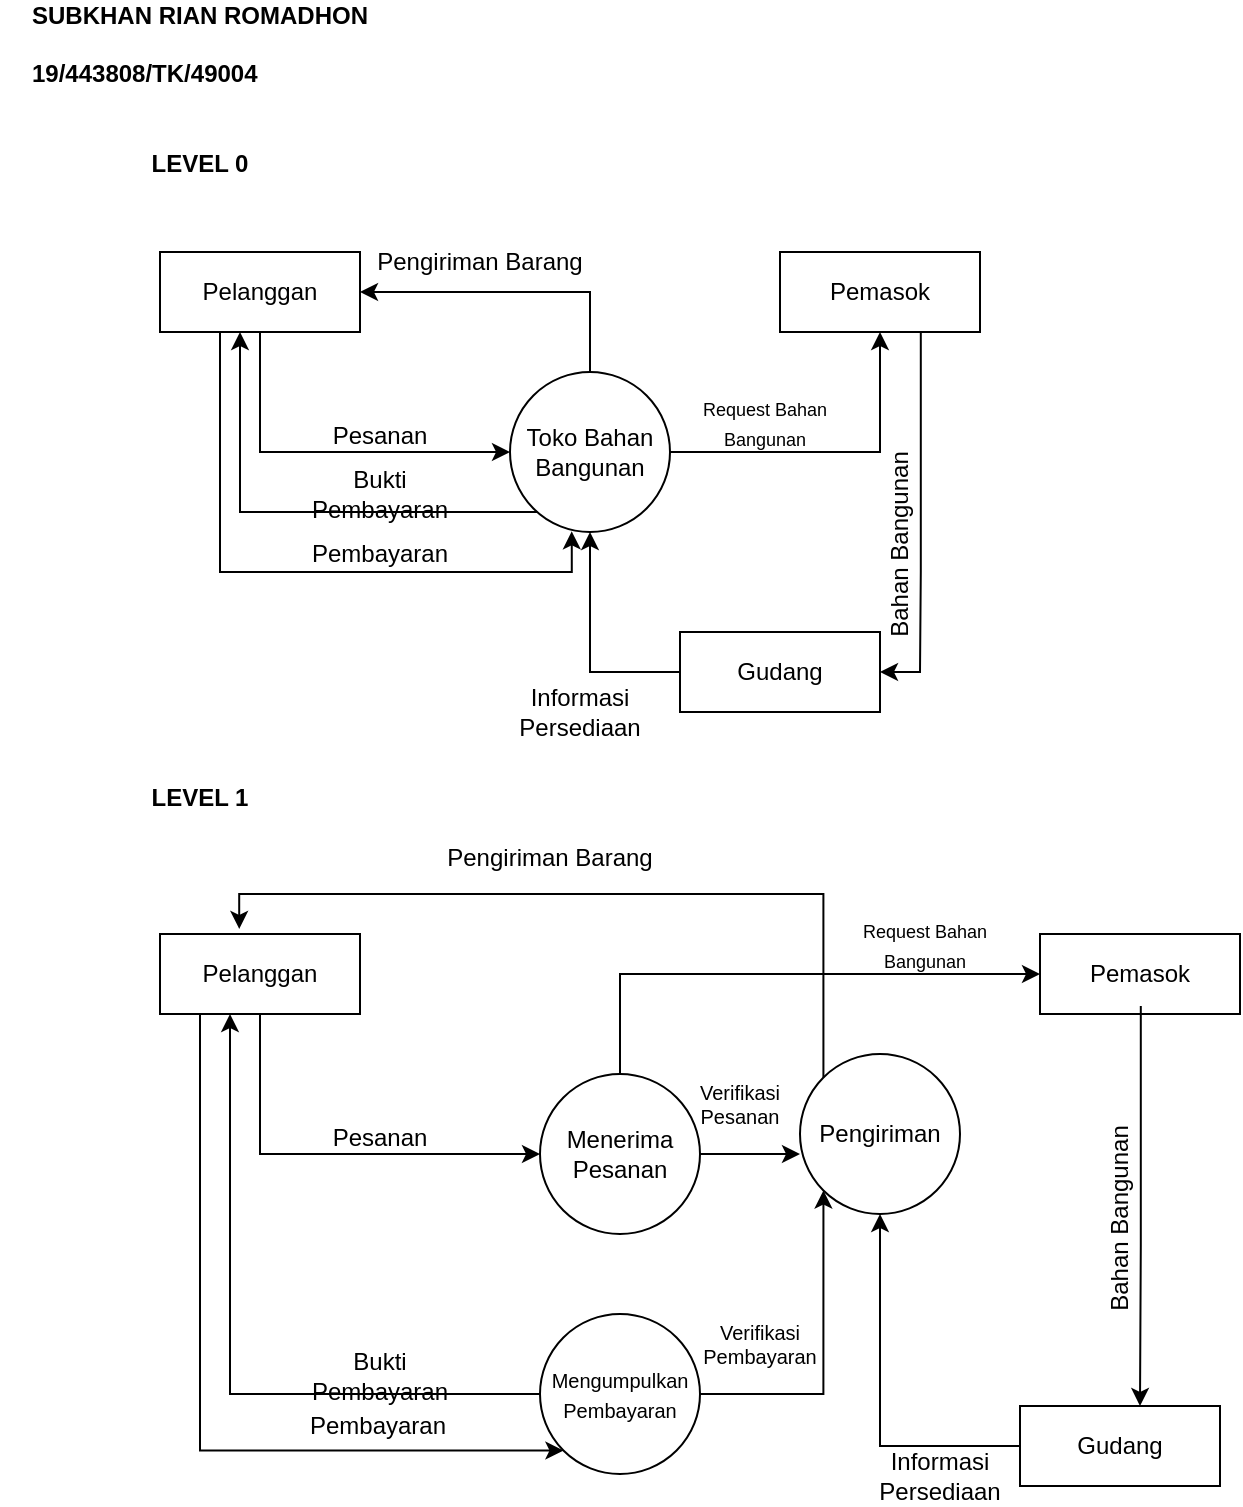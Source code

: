 <mxfile version="16.5.6" type="github"><diagram id="0hBU6B10iiMr3OLDVf9B" name="Page-1"><mxGraphModel dx="1240" dy="669" grid="1" gridSize="10" guides="1" tooltips="1" connect="1" arrows="1" fold="1" page="1" pageScale="1" pageWidth="850" pageHeight="1100" math="0" shadow="0"><root><mxCell id="0"/><mxCell id="1" parent="0"/><mxCell id="88NPvv8xn67MiSXA26UA-3" value="" style="group" vertex="1" connectable="0" parent="1"><mxGeometry x="265" y="199" width="80" height="80" as="geometry"/></mxCell><mxCell id="88NPvv8xn67MiSXA26UA-1" value="" style="ellipse;whiteSpace=wrap;html=1;aspect=fixed;" vertex="1" parent="88NPvv8xn67MiSXA26UA-3"><mxGeometry width="80" height="80" as="geometry"/></mxCell><mxCell id="88NPvv8xn67MiSXA26UA-2" value="Toko Bahan Bangunan " style="text;html=1;strokeColor=none;fillColor=none;align=center;verticalAlign=middle;whiteSpace=wrap;rounded=0;" vertex="1" parent="88NPvv8xn67MiSXA26UA-3"><mxGeometry y="20" width="80" height="40" as="geometry"/></mxCell><mxCell id="88NPvv8xn67MiSXA26UA-5" value="&lt;b&gt;LEVEL 0&lt;/b&gt;" style="text;html=1;strokeColor=none;fillColor=none;align=center;verticalAlign=middle;whiteSpace=wrap;rounded=0;" vertex="1" parent="1"><mxGeometry x="80" y="80" width="60" height="30" as="geometry"/></mxCell><mxCell id="88NPvv8xn67MiSXA26UA-10" value="" style="group" vertex="1" connectable="0" parent="1"><mxGeometry x="400" y="139" width="100" height="40" as="geometry"/></mxCell><mxCell id="88NPvv8xn67MiSXA26UA-8" value="" style="rounded=0;whiteSpace=wrap;html=1;" vertex="1" parent="88NPvv8xn67MiSXA26UA-10"><mxGeometry width="100" height="40" as="geometry"/></mxCell><mxCell id="88NPvv8xn67MiSXA26UA-9" value="Pemasok" style="text;html=1;strokeColor=none;fillColor=none;align=center;verticalAlign=middle;whiteSpace=wrap;rounded=0;" vertex="1" parent="88NPvv8xn67MiSXA26UA-10"><mxGeometry x="20" y="5" width="60" height="30" as="geometry"/></mxCell><mxCell id="88NPvv8xn67MiSXA26UA-11" value="" style="group" vertex="1" connectable="0" parent="1"><mxGeometry x="90" y="139" width="100" height="40" as="geometry"/></mxCell><mxCell id="88NPvv8xn67MiSXA26UA-6" value="" style="rounded=0;whiteSpace=wrap;html=1;" vertex="1" parent="88NPvv8xn67MiSXA26UA-11"><mxGeometry width="100" height="40" as="geometry"/></mxCell><mxCell id="88NPvv8xn67MiSXA26UA-7" value="Pelanggan" style="text;html=1;strokeColor=none;fillColor=none;align=center;verticalAlign=middle;whiteSpace=wrap;rounded=0;" vertex="1" parent="88NPvv8xn67MiSXA26UA-11"><mxGeometry x="20" y="5" width="60" height="30" as="geometry"/></mxCell><mxCell id="88NPvv8xn67MiSXA26UA-12" value="&lt;div&gt;&lt;b&gt;SUBKHAN RIAN ROMADHON&lt;br&gt;&lt;/b&gt;&lt;/div&gt;&lt;div&gt;&lt;br&gt;&lt;/div&gt;&lt;div align=&quot;left&quot;&gt;&lt;b&gt;19/443808/TK/49004&lt;/b&gt;&lt;br&gt;&lt;/div&gt;" style="text;html=1;strokeColor=none;fillColor=none;align=center;verticalAlign=middle;whiteSpace=wrap;rounded=0;" vertex="1" parent="1"><mxGeometry x="10" y="20" width="200" height="30" as="geometry"/></mxCell><mxCell id="88NPvv8xn67MiSXA26UA-13" style="edgeStyle=orthogonalEdgeStyle;rounded=0;orthogonalLoop=1;jettySize=auto;html=1;entryX=0;entryY=0.5;entryDx=0;entryDy=0;" edge="1" parent="1" target="88NPvv8xn67MiSXA26UA-2"><mxGeometry relative="1" as="geometry"><mxPoint x="140" y="179" as="sourcePoint"/><Array as="points"><mxPoint x="140" y="239"/></Array></mxGeometry></mxCell><mxCell id="88NPvv8xn67MiSXA26UA-14" value="Pesanan" style="text;html=1;strokeColor=none;fillColor=none;align=center;verticalAlign=middle;whiteSpace=wrap;rounded=0;" vertex="1" parent="1"><mxGeometry x="170" y="216" width="60" height="30" as="geometry"/></mxCell><mxCell id="88NPvv8xn67MiSXA26UA-15" style="edgeStyle=orthogonalEdgeStyle;rounded=0;orthogonalLoop=1;jettySize=auto;html=1;" edge="1" parent="1" source="88NPvv8xn67MiSXA26UA-1" target="88NPvv8xn67MiSXA26UA-6"><mxGeometry relative="1" as="geometry"><Array as="points"><mxPoint x="130" y="269"/></Array></mxGeometry></mxCell><mxCell id="88NPvv8xn67MiSXA26UA-16" value="Bukti Pembayaran" style="text;html=1;strokeColor=none;fillColor=none;align=center;verticalAlign=middle;whiteSpace=wrap;rounded=0;" vertex="1" parent="1"><mxGeometry x="150" y="245" width="100" height="30" as="geometry"/></mxCell><mxCell id="88NPvv8xn67MiSXA26UA-17" style="edgeStyle=orthogonalEdgeStyle;rounded=0;orthogonalLoop=1;jettySize=auto;html=1;entryX=0.386;entryY=0.996;entryDx=0;entryDy=0;entryPerimeter=0;" edge="1" parent="1" source="88NPvv8xn67MiSXA26UA-6" target="88NPvv8xn67MiSXA26UA-1"><mxGeometry relative="1" as="geometry"><Array as="points"><mxPoint x="120" y="299"/><mxPoint x="296" y="299"/></Array></mxGeometry></mxCell><mxCell id="88NPvv8xn67MiSXA26UA-18" value="Pembayaran" style="text;html=1;strokeColor=none;fillColor=none;align=center;verticalAlign=middle;whiteSpace=wrap;rounded=0;" vertex="1" parent="1"><mxGeometry x="150" y="275" width="100" height="30" as="geometry"/></mxCell><mxCell id="88NPvv8xn67MiSXA26UA-19" style="edgeStyle=orthogonalEdgeStyle;rounded=0;orthogonalLoop=1;jettySize=auto;html=1;entryX=1;entryY=0.5;entryDx=0;entryDy=0;" edge="1" parent="1" source="88NPvv8xn67MiSXA26UA-1" target="88NPvv8xn67MiSXA26UA-6"><mxGeometry relative="1" as="geometry"><Array as="points"><mxPoint x="305" y="159"/></Array></mxGeometry></mxCell><mxCell id="88NPvv8xn67MiSXA26UA-20" value="Pengiriman Barang" style="text;html=1;strokeColor=none;fillColor=none;align=center;verticalAlign=middle;whiteSpace=wrap;rounded=0;" vertex="1" parent="1"><mxGeometry x="190" y="129" width="120" height="30" as="geometry"/></mxCell><mxCell id="88NPvv8xn67MiSXA26UA-21" style="edgeStyle=orthogonalEdgeStyle;rounded=0;orthogonalLoop=1;jettySize=auto;html=1;" edge="1" parent="1" source="88NPvv8xn67MiSXA26UA-2"><mxGeometry relative="1" as="geometry"><mxPoint x="450" y="179" as="targetPoint"/><Array as="points"><mxPoint x="450" y="239"/><mxPoint x="450" y="179"/></Array></mxGeometry></mxCell><mxCell id="88NPvv8xn67MiSXA26UA-22" value="&lt;div&gt;&lt;font style=&quot;font-size: 9px&quot;&gt;Request Bahan &lt;br&gt;&lt;/font&gt;&lt;/div&gt;&lt;div&gt;&lt;font style=&quot;font-size: 9px&quot;&gt;Bangunan&lt;/font&gt;&lt;/div&gt;" style="text;html=1;strokeColor=none;fillColor=none;align=center;verticalAlign=middle;whiteSpace=wrap;rounded=0;" vertex="1" parent="1"><mxGeometry x="330" y="209" width="125" height="30" as="geometry"/></mxCell><mxCell id="88NPvv8xn67MiSXA26UA-25" style="edgeStyle=orthogonalEdgeStyle;rounded=0;orthogonalLoop=1;jettySize=auto;html=1;fontSize=11;entryX=1;entryY=0.5;entryDx=0;entryDy=0;exitX=0.704;exitY=1;exitDx=0;exitDy=0;exitPerimeter=0;" edge="1" parent="1" source="88NPvv8xn67MiSXA26UA-8" target="88NPvv8xn67MiSXA26UA-28"><mxGeometry relative="1" as="geometry"><mxPoint x="470" y="189" as="sourcePoint"/><mxPoint x="320" y="279" as="targetPoint"/><Array as="points"><mxPoint x="470" y="299"/><mxPoint x="470" y="349"/></Array></mxGeometry></mxCell><mxCell id="88NPvv8xn67MiSXA26UA-26" value="Bahan Bangunan " style="text;html=1;strokeColor=none;fillColor=none;align=center;verticalAlign=middle;whiteSpace=wrap;rounded=0;rotation=-90;" vertex="1" parent="1"><mxGeometry x="410" y="275" width="100" height="20" as="geometry"/></mxCell><mxCell id="88NPvv8xn67MiSXA26UA-27" value="" style="group" vertex="1" connectable="0" parent="1"><mxGeometry x="380" y="329" width="100" height="40" as="geometry"/></mxCell><mxCell id="88NPvv8xn67MiSXA26UA-29" value="Gudang" style="text;html=1;strokeColor=none;fillColor=none;align=center;verticalAlign=middle;whiteSpace=wrap;rounded=0;" vertex="1" parent="88NPvv8xn67MiSXA26UA-27"><mxGeometry x="20" y="5" width="60" height="30" as="geometry"/></mxCell><mxCell id="88NPvv8xn67MiSXA26UA-33" style="edgeStyle=orthogonalEdgeStyle;rounded=0;orthogonalLoop=1;jettySize=auto;html=1;entryX=0.5;entryY=1;entryDx=0;entryDy=0;fontSize=9;" edge="1" parent="1" source="88NPvv8xn67MiSXA26UA-28" target="88NPvv8xn67MiSXA26UA-1"><mxGeometry relative="1" as="geometry"/></mxCell><mxCell id="88NPvv8xn67MiSXA26UA-28" value="Gudang" style="rounded=0;whiteSpace=wrap;html=1;" vertex="1" parent="1"><mxGeometry x="350" y="329" width="100" height="40" as="geometry"/></mxCell><mxCell id="88NPvv8xn67MiSXA26UA-34" value="Informasi Persediaan" style="text;html=1;strokeColor=none;fillColor=none;align=center;verticalAlign=middle;whiteSpace=wrap;rounded=0;rotation=0;" vertex="1" parent="1"><mxGeometry x="250" y="359" width="100" height="20" as="geometry"/></mxCell><mxCell id="88NPvv8xn67MiSXA26UA-35" value="&lt;b&gt;LEVEL 1&lt;br&gt;&lt;/b&gt;" style="text;html=1;strokeColor=none;fillColor=none;align=center;verticalAlign=middle;whiteSpace=wrap;rounded=0;" vertex="1" parent="1"><mxGeometry x="80" y="397" width="60" height="30" as="geometry"/></mxCell><mxCell id="88NPvv8xn67MiSXA26UA-36" value="" style="group" vertex="1" connectable="0" parent="1"><mxGeometry x="280" y="550" width="80" height="80" as="geometry"/></mxCell><mxCell id="88NPvv8xn67MiSXA26UA-37" value="" style="ellipse;whiteSpace=wrap;html=1;aspect=fixed;" vertex="1" parent="88NPvv8xn67MiSXA26UA-36"><mxGeometry width="80" height="80" as="geometry"/></mxCell><mxCell id="88NPvv8xn67MiSXA26UA-38" value="Menerima Pesanan" style="text;html=1;strokeColor=none;fillColor=none;align=center;verticalAlign=middle;whiteSpace=wrap;rounded=0;" vertex="1" parent="88NPvv8xn67MiSXA26UA-36"><mxGeometry y="20" width="80" height="40" as="geometry"/></mxCell><mxCell id="88NPvv8xn67MiSXA26UA-39" value="" style="group" vertex="1" connectable="0" parent="1"><mxGeometry x="90" y="480" width="100" height="40" as="geometry"/></mxCell><mxCell id="88NPvv8xn67MiSXA26UA-40" value="" style="rounded=0;whiteSpace=wrap;html=1;" vertex="1" parent="88NPvv8xn67MiSXA26UA-39"><mxGeometry width="100" height="40" as="geometry"/></mxCell><mxCell id="88NPvv8xn67MiSXA26UA-41" value="Pelanggan" style="text;html=1;strokeColor=none;fillColor=none;align=center;verticalAlign=middle;whiteSpace=wrap;rounded=0;" vertex="1" parent="88NPvv8xn67MiSXA26UA-39"><mxGeometry x="20" y="5" width="60" height="30" as="geometry"/></mxCell><mxCell id="88NPvv8xn67MiSXA26UA-45" style="edgeStyle=orthogonalEdgeStyle;rounded=0;orthogonalLoop=1;jettySize=auto;html=1;entryX=0;entryY=0.5;entryDx=0;entryDy=0;exitX=0.5;exitY=1;exitDx=0;exitDy=0;" edge="1" parent="1" source="88NPvv8xn67MiSXA26UA-40" target="88NPvv8xn67MiSXA26UA-38"><mxGeometry relative="1" as="geometry"><mxPoint x="47.5" y="530" as="sourcePoint"/><mxPoint x="172.5" y="590" as="targetPoint"/><Array as="points"><mxPoint x="140" y="590"/></Array></mxGeometry></mxCell><mxCell id="88NPvv8xn67MiSXA26UA-46" value="Pesanan" style="text;html=1;strokeColor=none;fillColor=none;align=center;verticalAlign=middle;whiteSpace=wrap;rounded=0;" vertex="1" parent="1"><mxGeometry x="170" y="567" width="60" height="30" as="geometry"/></mxCell><mxCell id="88NPvv8xn67MiSXA26UA-48" value="" style="group" vertex="1" connectable="0" parent="1"><mxGeometry x="240" y="660" width="80" height="80" as="geometry"/></mxCell><mxCell id="88NPvv8xn67MiSXA26UA-52" value="" style="group" vertex="1" connectable="0" parent="88NPvv8xn67MiSXA26UA-48"><mxGeometry x="40" y="10" width="80" height="80" as="geometry"/></mxCell><mxCell id="88NPvv8xn67MiSXA26UA-49" value="" style="ellipse;whiteSpace=wrap;html=1;aspect=fixed;" vertex="1" parent="88NPvv8xn67MiSXA26UA-52"><mxGeometry width="80" height="80" as="geometry"/></mxCell><mxCell id="88NPvv8xn67MiSXA26UA-50" value="&lt;font style=&quot;font-size: 10px&quot;&gt;Mengumpulkan Pembayaran&lt;/font&gt;" style="text;html=1;strokeColor=none;fillColor=none;align=center;verticalAlign=middle;whiteSpace=wrap;rounded=0;" vertex="1" parent="88NPvv8xn67MiSXA26UA-52"><mxGeometry y="20" width="80" height="40" as="geometry"/></mxCell><mxCell id="88NPvv8xn67MiSXA26UA-53" style="edgeStyle=orthogonalEdgeStyle;rounded=0;orthogonalLoop=1;jettySize=auto;html=1;" edge="1" parent="1"><mxGeometry relative="1" as="geometry"><mxPoint x="280" y="710" as="sourcePoint"/><mxPoint x="125" y="520" as="targetPoint"/><Array as="points"><mxPoint x="125" y="710"/></Array></mxGeometry></mxCell><mxCell id="88NPvv8xn67MiSXA26UA-54" value="Bukti Pembayaran" style="text;html=1;strokeColor=none;fillColor=none;align=center;verticalAlign=middle;whiteSpace=wrap;rounded=0;" vertex="1" parent="1"><mxGeometry x="150" y="686" width="100" height="30" as="geometry"/></mxCell><mxCell id="88NPvv8xn67MiSXA26UA-55" style="edgeStyle=orthogonalEdgeStyle;rounded=0;orthogonalLoop=1;jettySize=auto;html=1;entryX=0;entryY=1;entryDx=0;entryDy=0;fontSize=10;" edge="1" parent="1" source="88NPvv8xn67MiSXA26UA-40" target="88NPvv8xn67MiSXA26UA-49"><mxGeometry relative="1" as="geometry"><Array as="points"><mxPoint x="110" y="738"/></Array></mxGeometry></mxCell><mxCell id="88NPvv8xn67MiSXA26UA-56" value="Pembayaran" style="text;html=1;strokeColor=none;fillColor=none;align=center;verticalAlign=middle;whiteSpace=wrap;rounded=0;" vertex="1" parent="1"><mxGeometry x="149" y="711" width="100" height="30" as="geometry"/></mxCell><mxCell id="88NPvv8xn67MiSXA26UA-57" value="" style="group" vertex="1" connectable="0" parent="1"><mxGeometry x="410" y="540" width="80" height="80" as="geometry"/></mxCell><mxCell id="88NPvv8xn67MiSXA26UA-58" value="" style="ellipse;whiteSpace=wrap;html=1;aspect=fixed;" vertex="1" parent="88NPvv8xn67MiSXA26UA-57"><mxGeometry width="80" height="80" as="geometry"/></mxCell><mxCell id="88NPvv8xn67MiSXA26UA-59" value="Pengiriman" style="text;html=1;strokeColor=none;fillColor=none;align=center;verticalAlign=middle;whiteSpace=wrap;rounded=0;" vertex="1" parent="88NPvv8xn67MiSXA26UA-57"><mxGeometry y="20" width="80" height="40" as="geometry"/></mxCell><mxCell id="88NPvv8xn67MiSXA26UA-61" value="" style="group" vertex="1" connectable="0" parent="1"><mxGeometry x="530" y="480" width="100" height="40" as="geometry"/></mxCell><mxCell id="88NPvv8xn67MiSXA26UA-62" value="" style="rounded=0;whiteSpace=wrap;html=1;" vertex="1" parent="88NPvv8xn67MiSXA26UA-61"><mxGeometry width="100" height="40" as="geometry"/></mxCell><mxCell id="88NPvv8xn67MiSXA26UA-63" value="Pemasok" style="text;html=1;strokeColor=none;fillColor=none;align=center;verticalAlign=middle;whiteSpace=wrap;rounded=0;" vertex="1" parent="88NPvv8xn67MiSXA26UA-61"><mxGeometry x="20" y="5" width="60" height="30" as="geometry"/></mxCell><mxCell id="88NPvv8xn67MiSXA26UA-67" style="edgeStyle=orthogonalEdgeStyle;rounded=0;orthogonalLoop=1;jettySize=auto;html=1;entryX=0.5;entryY=1;entryDx=0;entryDy=0;fontSize=10;" edge="1" parent="1" source="88NPvv8xn67MiSXA26UA-66" target="88NPvv8xn67MiSXA26UA-58"><mxGeometry relative="1" as="geometry"/></mxCell><mxCell id="88NPvv8xn67MiSXA26UA-66" value="Gudang" style="rounded=0;whiteSpace=wrap;html=1;" vertex="1" parent="1"><mxGeometry x="520" y="716" width="100" height="40" as="geometry"/></mxCell><mxCell id="88NPvv8xn67MiSXA26UA-68" value="Informasi Persediaan" style="text;html=1;strokeColor=none;fillColor=none;align=center;verticalAlign=middle;whiteSpace=wrap;rounded=0;rotation=0;" vertex="1" parent="1"><mxGeometry x="430" y="741" width="100" height="20" as="geometry"/></mxCell><mxCell id="88NPvv8xn67MiSXA26UA-69" style="edgeStyle=orthogonalEdgeStyle;rounded=0;orthogonalLoop=1;jettySize=auto;html=1;fontSize=11;exitX=0.704;exitY=1;exitDx=0;exitDy=0;exitPerimeter=0;" edge="1" parent="1"><mxGeometry relative="1" as="geometry"><mxPoint x="580.4" y="516.0" as="sourcePoint"/><mxPoint x="580" y="716" as="targetPoint"/><Array as="points"><mxPoint x="580" y="636"/><mxPoint x="580" y="716"/></Array></mxGeometry></mxCell><mxCell id="88NPvv8xn67MiSXA26UA-70" value="Bahan Bangunan " style="text;html=1;strokeColor=none;fillColor=none;align=center;verticalAlign=middle;whiteSpace=wrap;rounded=0;rotation=-90;" vertex="1" parent="1"><mxGeometry x="520" y="612" width="100" height="20" as="geometry"/></mxCell><mxCell id="88NPvv8xn67MiSXA26UA-71" style="edgeStyle=orthogonalEdgeStyle;rounded=0;orthogonalLoop=1;jettySize=auto;html=1;entryX=0;entryY=0.5;entryDx=0;entryDy=0;exitX=0.5;exitY=0;exitDx=0;exitDy=0;" edge="1" parent="1" source="88NPvv8xn67MiSXA26UA-37" target="88NPvv8xn67MiSXA26UA-62"><mxGeometry relative="1" as="geometry"><mxPoint x="440" y="459.97" as="targetPoint"/><mxPoint x="335" y="520.0" as="sourcePoint"/><Array as="points"><mxPoint x="320" y="500"/></Array></mxGeometry></mxCell><mxCell id="88NPvv8xn67MiSXA26UA-72" value="&lt;div&gt;&lt;font style=&quot;font-size: 9px&quot;&gt;Request Bahan &lt;br&gt;&lt;/font&gt;&lt;/div&gt;&lt;div&gt;&lt;font style=&quot;font-size: 9px&quot;&gt;Bangunan&lt;/font&gt;&lt;/div&gt;" style="text;html=1;strokeColor=none;fillColor=none;align=center;verticalAlign=middle;whiteSpace=wrap;rounded=0;" vertex="1" parent="1"><mxGeometry x="410" y="470" width="125" height="30" as="geometry"/></mxCell><mxCell id="88NPvv8xn67MiSXA26UA-73" style="edgeStyle=orthogonalEdgeStyle;rounded=0;orthogonalLoop=1;jettySize=auto;html=1;entryX=0.396;entryY=-0.064;entryDx=0;entryDy=0;exitX=0;exitY=0;exitDx=0;exitDy=0;entryPerimeter=0;" edge="1" parent="1" source="88NPvv8xn67MiSXA26UA-58" target="88NPvv8xn67MiSXA26UA-40"><mxGeometry relative="1" as="geometry"><mxPoint x="447.5" y="540" as="sourcePoint"/><mxPoint x="332.5" y="500" as="targetPoint"/><Array as="points"><mxPoint x="422" y="460"/><mxPoint x="130" y="460"/></Array></mxGeometry></mxCell><mxCell id="88NPvv8xn67MiSXA26UA-74" value="Pengiriman Barang" style="text;html=1;strokeColor=none;fillColor=none;align=center;verticalAlign=middle;whiteSpace=wrap;rounded=0;" vertex="1" parent="1"><mxGeometry x="225" y="427" width="120" height="30" as="geometry"/></mxCell><mxCell id="88NPvv8xn67MiSXA26UA-75" style="edgeStyle=orthogonalEdgeStyle;rounded=0;orthogonalLoop=1;jettySize=auto;html=1;entryX=0;entryY=0.75;entryDx=0;entryDy=0;fontSize=10;" edge="1" parent="1" source="88NPvv8xn67MiSXA26UA-38" target="88NPvv8xn67MiSXA26UA-59"><mxGeometry relative="1" as="geometry"/></mxCell><mxCell id="88NPvv8xn67MiSXA26UA-76" value="Verifikasi Pesanan" style="text;html=1;strokeColor=none;fillColor=none;align=center;verticalAlign=middle;whiteSpace=wrap;rounded=0;fontSize=10;" vertex="1" parent="1"><mxGeometry x="350" y="550" width="60" height="30" as="geometry"/></mxCell><mxCell id="88NPvv8xn67MiSXA26UA-77" style="edgeStyle=orthogonalEdgeStyle;rounded=0;orthogonalLoop=1;jettySize=auto;html=1;entryX=0;entryY=1;entryDx=0;entryDy=0;fontSize=10;" edge="1" parent="1" source="88NPvv8xn67MiSXA26UA-50" target="88NPvv8xn67MiSXA26UA-58"><mxGeometry relative="1" as="geometry"/></mxCell><mxCell id="88NPvv8xn67MiSXA26UA-78" value="Verifikasi Pembayaran" style="text;html=1;strokeColor=none;fillColor=none;align=center;verticalAlign=middle;whiteSpace=wrap;rounded=0;fontSize=10;" vertex="1" parent="1"><mxGeometry x="360" y="670" width="60" height="30" as="geometry"/></mxCell></root></mxGraphModel></diagram></mxfile>
